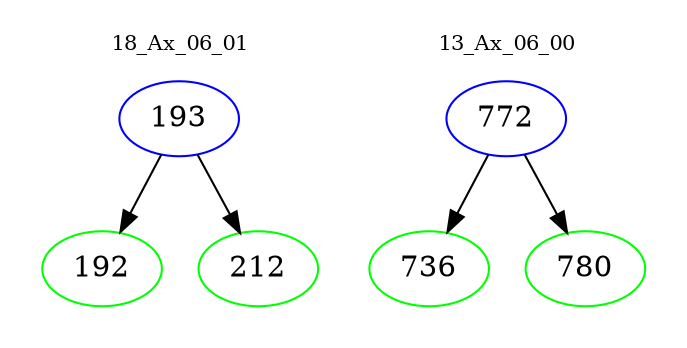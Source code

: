 digraph{
subgraph cluster_0 {
color = white
label = "18_Ax_06_01";
fontsize=10;
T0_193 [label="193", color="blue"]
T0_193 -> T0_192 [color="black"]
T0_192 [label="192", color="green"]
T0_193 -> T0_212 [color="black"]
T0_212 [label="212", color="green"]
}
subgraph cluster_1 {
color = white
label = "13_Ax_06_00";
fontsize=10;
T1_772 [label="772", color="blue"]
T1_772 -> T1_736 [color="black"]
T1_736 [label="736", color="green"]
T1_772 -> T1_780 [color="black"]
T1_780 [label="780", color="green"]
}
}
